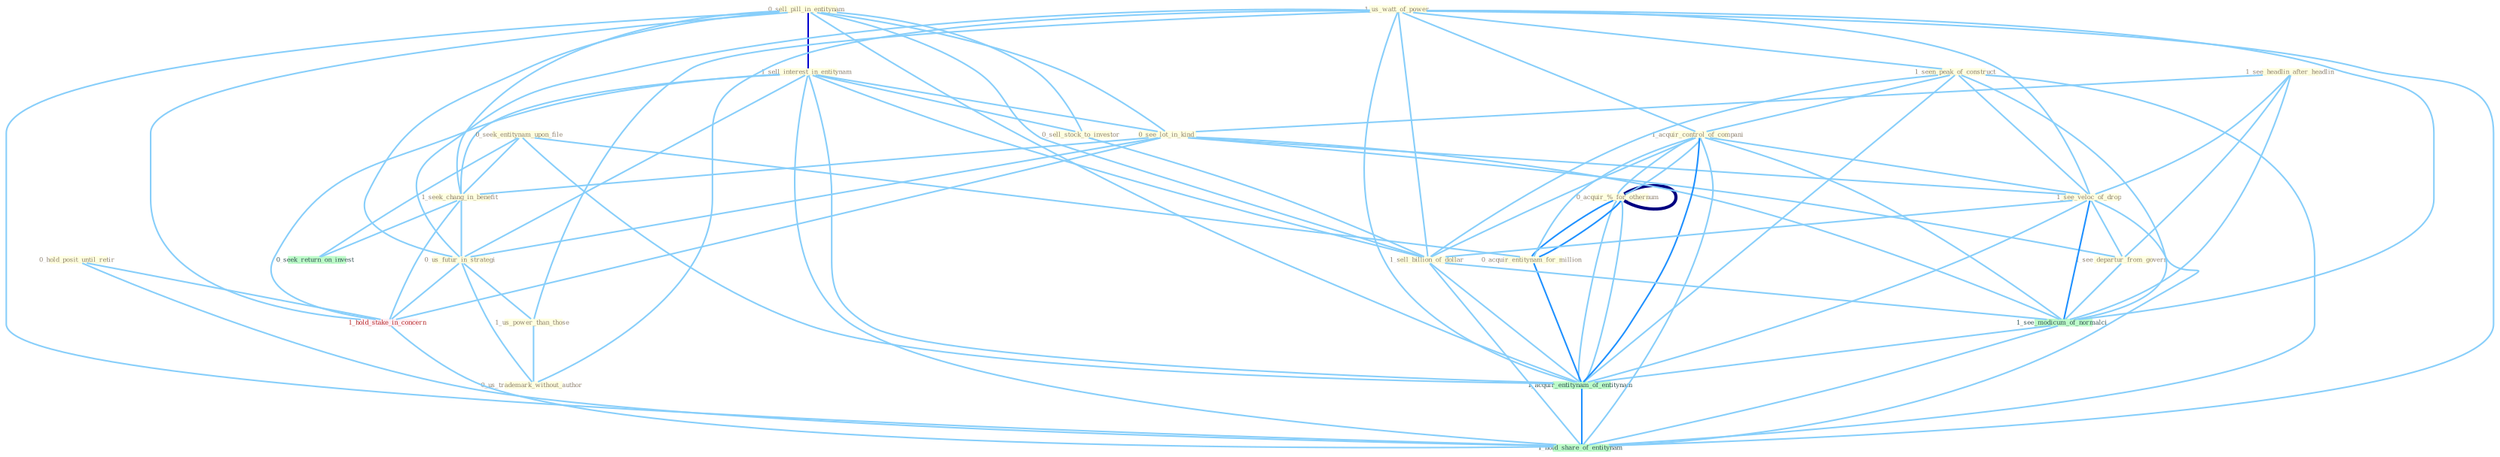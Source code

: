 Graph G{ 
    node
    [shape=polygon,style=filled,width=.5,height=.06,color="#BDFCC9",fixedsize=true,fontsize=4,
    fontcolor="#2f4f4f"];
    {node
    [color="#ffffe0", fontcolor="#8b7d6b"] "0_sell_pill_in_entitynam " "1_sell_interest_in_entitynam " "1_us_watt_of_power " "1_see_headlin_after_headlin " "1_seen_peak_of_construct " "0_seek_entitynam_upon_file " "0_acquir_%_for_othernum " "0_sell_stock_to_investor " "0_see_lot_in_kind " "1_acquir_control_of_compani " "0_acquir_entitynam_for_million " "1_see_veloc_of_drop " "1_seek_chang_in_benefit " "1_see_departur_from_govern " "0_us_futur_in_strategi " "0_acquir_%_for_othernum " "0_hold_posit_until_retir " "1_us_power_than_those " "1_sell_billion_of_dollar " "0_us_trademark_without_author "}
{node [color="#fff0f5", fontcolor="#b22222"] "1_hold_stake_in_concern "}
edge [color="#B0E2FF"];

	"0_sell_pill_in_entitynam " -- "1_sell_interest_in_entitynam " [w="3", color="#0000cd" , len=0.6];
	"0_sell_pill_in_entitynam " -- "0_sell_stock_to_investor " [w="1", color="#87cefa" ];
	"0_sell_pill_in_entitynam " -- "0_see_lot_in_kind " [w="1", color="#87cefa" ];
	"0_sell_pill_in_entitynam " -- "1_seek_chang_in_benefit " [w="1", color="#87cefa" ];
	"0_sell_pill_in_entitynam " -- "0_us_futur_in_strategi " [w="1", color="#87cefa" ];
	"0_sell_pill_in_entitynam " -- "1_sell_billion_of_dollar " [w="1", color="#87cefa" ];
	"0_sell_pill_in_entitynam " -- "1_hold_stake_in_concern " [w="1", color="#87cefa" ];
	"0_sell_pill_in_entitynam " -- "1_acquir_entitynam_of_entitynam " [w="1", color="#87cefa" ];
	"0_sell_pill_in_entitynam " -- "1_hold_share_of_entitynam " [w="1", color="#87cefa" ];
	"1_sell_interest_in_entitynam " -- "0_sell_stock_to_investor " [w="1", color="#87cefa" ];
	"1_sell_interest_in_entitynam " -- "0_see_lot_in_kind " [w="1", color="#87cefa" ];
	"1_sell_interest_in_entitynam " -- "1_seek_chang_in_benefit " [w="1", color="#87cefa" ];
	"1_sell_interest_in_entitynam " -- "0_us_futur_in_strategi " [w="1", color="#87cefa" ];
	"1_sell_interest_in_entitynam " -- "1_sell_billion_of_dollar " [w="1", color="#87cefa" ];
	"1_sell_interest_in_entitynam " -- "1_hold_stake_in_concern " [w="1", color="#87cefa" ];
	"1_sell_interest_in_entitynam " -- "1_acquir_entitynam_of_entitynam " [w="1", color="#87cefa" ];
	"1_sell_interest_in_entitynam " -- "1_hold_share_of_entitynam " [w="1", color="#87cefa" ];
	"1_us_watt_of_power " -- "1_seen_peak_of_construct " [w="1", color="#87cefa" ];
	"1_us_watt_of_power " -- "1_acquir_control_of_compani " [w="1", color="#87cefa" ];
	"1_us_watt_of_power " -- "1_see_veloc_of_drop " [w="1", color="#87cefa" ];
	"1_us_watt_of_power " -- "0_us_futur_in_strategi " [w="1", color="#87cefa" ];
	"1_us_watt_of_power " -- "1_us_power_than_those " [w="1", color="#87cefa" ];
	"1_us_watt_of_power " -- "1_sell_billion_of_dollar " [w="1", color="#87cefa" ];
	"1_us_watt_of_power " -- "0_us_trademark_without_author " [w="1", color="#87cefa" ];
	"1_us_watt_of_power " -- "1_see_modicum_of_normalci " [w="1", color="#87cefa" ];
	"1_us_watt_of_power " -- "1_acquir_entitynam_of_entitynam " [w="1", color="#87cefa" ];
	"1_us_watt_of_power " -- "1_hold_share_of_entitynam " [w="1", color="#87cefa" ];
	"1_see_headlin_after_headlin " -- "0_see_lot_in_kind " [w="1", color="#87cefa" ];
	"1_see_headlin_after_headlin " -- "1_see_veloc_of_drop " [w="1", color="#87cefa" ];
	"1_see_headlin_after_headlin " -- "1_see_departur_from_govern " [w="1", color="#87cefa" ];
	"1_see_headlin_after_headlin " -- "1_see_modicum_of_normalci " [w="1", color="#87cefa" ];
	"1_seen_peak_of_construct " -- "1_acquir_control_of_compani " [w="1", color="#87cefa" ];
	"1_seen_peak_of_construct " -- "1_see_veloc_of_drop " [w="1", color="#87cefa" ];
	"1_seen_peak_of_construct " -- "1_sell_billion_of_dollar " [w="1", color="#87cefa" ];
	"1_seen_peak_of_construct " -- "1_see_modicum_of_normalci " [w="1", color="#87cefa" ];
	"1_seen_peak_of_construct " -- "1_acquir_entitynam_of_entitynam " [w="1", color="#87cefa" ];
	"1_seen_peak_of_construct " -- "1_hold_share_of_entitynam " [w="1", color="#87cefa" ];
	"0_seek_entitynam_upon_file " -- "0_acquir_entitynam_for_million " [w="1", color="#87cefa" ];
	"0_seek_entitynam_upon_file " -- "1_seek_chang_in_benefit " [w="1", color="#87cefa" ];
	"0_seek_entitynam_upon_file " -- "0_seek_return_on_invest " [w="1", color="#87cefa" ];
	"0_seek_entitynam_upon_file " -- "1_acquir_entitynam_of_entitynam " [w="1", color="#87cefa" ];
	"0_acquir_%_for_othernum " -- "1_acquir_control_of_compani " [w="1", color="#87cefa" ];
	"0_acquir_%_for_othernum " -- "0_acquir_entitynam_for_million " [w="2", color="#1e90ff" , len=0.8];
	"0_acquir_%_for_othernum " -- "0_acquir_%_for_othernum " [w="4", style=bold, color="#000080", len=0.4];
	"0_acquir_%_for_othernum " -- "1_acquir_entitynam_of_entitynam " [w="1", color="#87cefa" ];
	"0_sell_stock_to_investor " -- "1_sell_billion_of_dollar " [w="1", color="#87cefa" ];
	"0_see_lot_in_kind " -- "1_see_veloc_of_drop " [w="1", color="#87cefa" ];
	"0_see_lot_in_kind " -- "1_seek_chang_in_benefit " [w="1", color="#87cefa" ];
	"0_see_lot_in_kind " -- "1_see_departur_from_govern " [w="1", color="#87cefa" ];
	"0_see_lot_in_kind " -- "0_us_futur_in_strategi " [w="1", color="#87cefa" ];
	"0_see_lot_in_kind " -- "1_hold_stake_in_concern " [w="1", color="#87cefa" ];
	"0_see_lot_in_kind " -- "1_see_modicum_of_normalci " [w="1", color="#87cefa" ];
	"1_acquir_control_of_compani " -- "0_acquir_entitynam_for_million " [w="1", color="#87cefa" ];
	"1_acquir_control_of_compani " -- "1_see_veloc_of_drop " [w="1", color="#87cefa" ];
	"1_acquir_control_of_compani " -- "0_acquir_%_for_othernum " [w="1", color="#87cefa" ];
	"1_acquir_control_of_compani " -- "1_sell_billion_of_dollar " [w="1", color="#87cefa" ];
	"1_acquir_control_of_compani " -- "1_see_modicum_of_normalci " [w="1", color="#87cefa" ];
	"1_acquir_control_of_compani " -- "1_acquir_entitynam_of_entitynam " [w="2", color="#1e90ff" , len=0.8];
	"1_acquir_control_of_compani " -- "1_hold_share_of_entitynam " [w="1", color="#87cefa" ];
	"0_acquir_entitynam_for_million " -- "0_acquir_%_for_othernum " [w="2", color="#1e90ff" , len=0.8];
	"0_acquir_entitynam_for_million " -- "1_acquir_entitynam_of_entitynam " [w="2", color="#1e90ff" , len=0.8];
	"1_see_veloc_of_drop " -- "1_see_departur_from_govern " [w="1", color="#87cefa" ];
	"1_see_veloc_of_drop " -- "1_sell_billion_of_dollar " [w="1", color="#87cefa" ];
	"1_see_veloc_of_drop " -- "1_see_modicum_of_normalci " [w="2", color="#1e90ff" , len=0.8];
	"1_see_veloc_of_drop " -- "1_acquir_entitynam_of_entitynam " [w="1", color="#87cefa" ];
	"1_see_veloc_of_drop " -- "1_hold_share_of_entitynam " [w="1", color="#87cefa" ];
	"1_seek_chang_in_benefit " -- "0_us_futur_in_strategi " [w="1", color="#87cefa" ];
	"1_seek_chang_in_benefit " -- "1_hold_stake_in_concern " [w="1", color="#87cefa" ];
	"1_seek_chang_in_benefit " -- "0_seek_return_on_invest " [w="1", color="#87cefa" ];
	"1_see_departur_from_govern " -- "1_see_modicum_of_normalci " [w="1", color="#87cefa" ];
	"0_us_futur_in_strategi " -- "1_us_power_than_those " [w="1", color="#87cefa" ];
	"0_us_futur_in_strategi " -- "0_us_trademark_without_author " [w="1", color="#87cefa" ];
	"0_us_futur_in_strategi " -- "1_hold_stake_in_concern " [w="1", color="#87cefa" ];
	"0_acquir_%_for_othernum " -- "1_acquir_entitynam_of_entitynam " [w="1", color="#87cefa" ];
	"0_hold_posit_until_retir " -- "1_hold_stake_in_concern " [w="1", color="#87cefa" ];
	"0_hold_posit_until_retir " -- "1_hold_share_of_entitynam " [w="1", color="#87cefa" ];
	"1_us_power_than_those " -- "0_us_trademark_without_author " [w="1", color="#87cefa" ];
	"1_sell_billion_of_dollar " -- "1_see_modicum_of_normalci " [w="1", color="#87cefa" ];
	"1_sell_billion_of_dollar " -- "1_acquir_entitynam_of_entitynam " [w="1", color="#87cefa" ];
	"1_sell_billion_of_dollar " -- "1_hold_share_of_entitynam " [w="1", color="#87cefa" ];
	"1_hold_stake_in_concern " -- "1_hold_share_of_entitynam " [w="1", color="#87cefa" ];
	"1_see_modicum_of_normalci " -- "1_acquir_entitynam_of_entitynam " [w="1", color="#87cefa" ];
	"1_see_modicum_of_normalci " -- "1_hold_share_of_entitynam " [w="1", color="#87cefa" ];
	"1_acquir_entitynam_of_entitynam " -- "1_hold_share_of_entitynam " [w="2", color="#1e90ff" , len=0.8];
}